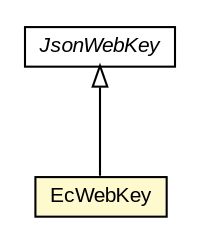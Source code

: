 #!/usr/local/bin/dot
#
# Class diagram 
# Generated by UMLGraph version R5_6-24-gf6e263 (http://www.umlgraph.org/)
#

digraph G {
	edge [fontname="arial",fontsize=10,labelfontname="arial",labelfontsize=10];
	node [fontname="arial",fontsize=10,shape=plaintext];
	nodesep=0.25;
	ranksep=0.5;
	// net.trajano.openidconnect.crypto.JsonWebKey
	c4050 [label=<<table title="net.trajano.openidconnect.crypto.JsonWebKey" border="0" cellborder="1" cellspacing="0" cellpadding="2" port="p" href="./JsonWebKey.html">
		<tr><td><table border="0" cellspacing="0" cellpadding="1">
<tr><td align="center" balign="center"><font face="arial italic"> JsonWebKey </font></td></tr>
		</table></td></tr>
		</table>>, URL="./JsonWebKey.html", fontname="arial", fontcolor="black", fontsize=10.0];
	// net.trajano.openidconnect.crypto.EcWebKey
	c4054 [label=<<table title="net.trajano.openidconnect.crypto.EcWebKey" border="0" cellborder="1" cellspacing="0" cellpadding="2" port="p" bgcolor="lemonChiffon" href="./EcWebKey.html">
		<tr><td><table border="0" cellspacing="0" cellpadding="1">
<tr><td align="center" balign="center"> EcWebKey </td></tr>
		</table></td></tr>
		</table>>, URL="./EcWebKey.html", fontname="arial", fontcolor="black", fontsize=10.0];
	//net.trajano.openidconnect.crypto.EcWebKey extends net.trajano.openidconnect.crypto.JsonWebKey
	c4050:p -> c4054:p [dir=back,arrowtail=empty];
}

